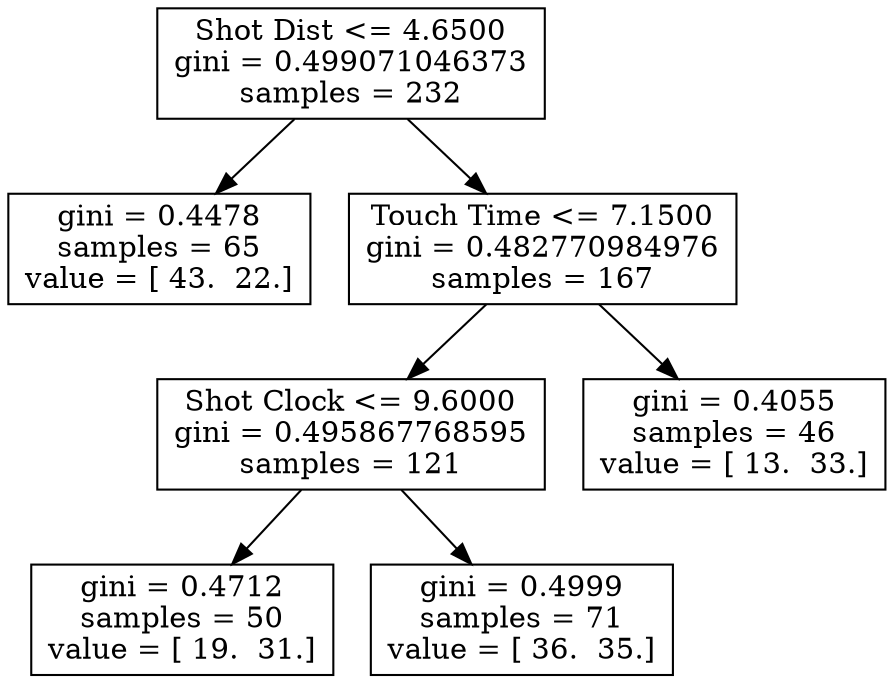 digraph Tree {
0 [label="Shot Dist <= 4.6500\ngini = 0.499071046373\nsamples = 232", shape="box"] ;
1 [label="gini = 0.4478\nsamples = 65\nvalue = [ 43.  22.]", shape="box"] ;
0 -> 1 ;
2 [label="Touch Time <= 7.1500\ngini = 0.482770984976\nsamples = 167", shape="box"] ;
0 -> 2 ;
3 [label="Shot Clock <= 9.6000\ngini = 0.495867768595\nsamples = 121", shape="box"] ;
2 -> 3 ;
4 [label="gini = 0.4712\nsamples = 50\nvalue = [ 19.  31.]", shape="box"] ;
3 -> 4 ;
5 [label="gini = 0.4999\nsamples = 71\nvalue = [ 36.  35.]", shape="box"] ;
3 -> 5 ;
6 [label="gini = 0.4055\nsamples = 46\nvalue = [ 13.  33.]", shape="box"] ;
2 -> 6 ;
}